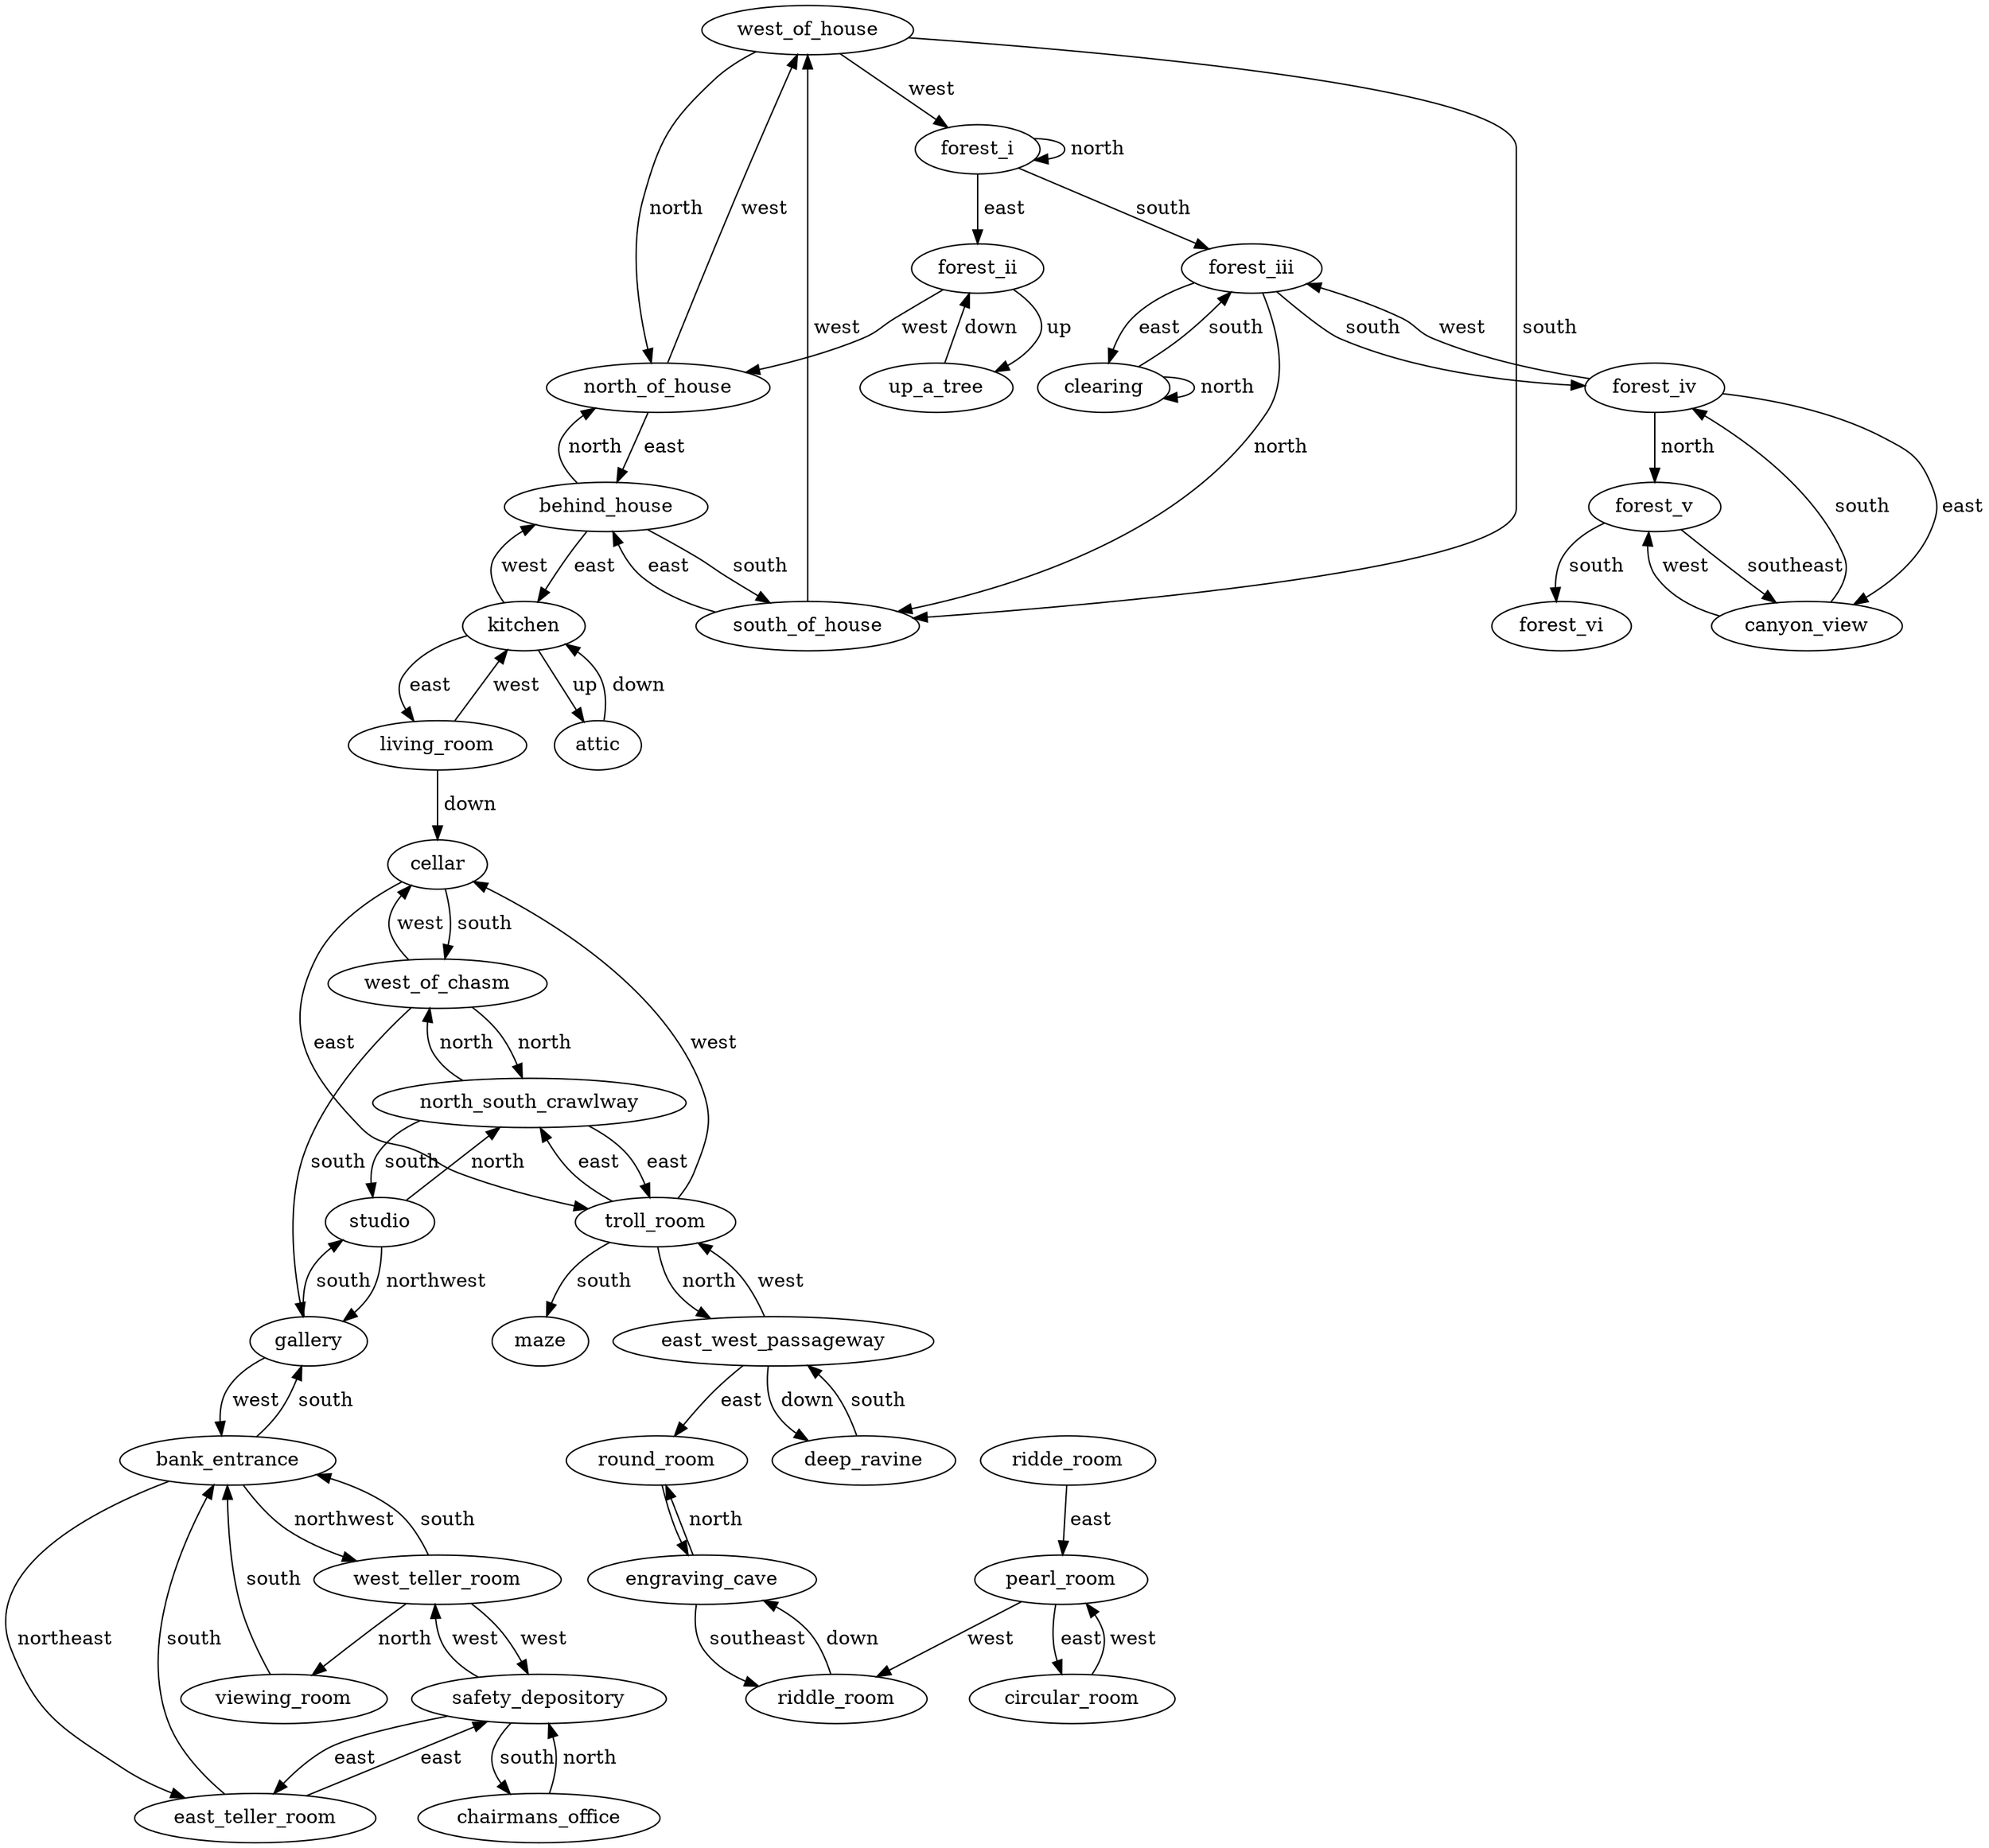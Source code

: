 digraph zork {
    west_of_house -> north_of_house [label=" north"];
    west_of_house -> south_of_house [label=" south"];
    west_of_house -> forest_i [label=" west"];

    north_of_house -> behind_house [label=" east"];
    north_of_house -> west_of_house [label=" west"];

    behind_house -> south_of_house [label=" south"];
    behind_house -> north_of_house [label=" north"];
    behind_house -> kitchen [label=" east"];

    south_of_house -> west_of_house [label=" west"];
    south_of_house -> behind_house [label=" east"];

    forest_i -> forest_i [label=" north"];
    forest_i -> forest_ii [label=" east"];
    forest_i -> forest_iii [label=" south"];

    forest_ii -> up_a_tree [label=" up"];
    forest_ii -> north_of_house [label=" west"];

    up_a_tree -> forest_ii [label=" down"];

    forest_iii -> south_of_house [label=" north"];
    forest_iii -> clearing [label=" east"];
    forest_iii -> forest_iv [label=" south"];

    clearing -> clearing [label=" north"];
    clearing -> forest_iii [label=" south"];

    forest_iv -> canyon_view [label=" east"];
    forest_iv -> forest_iii [label=" west"];
    forest_iv -> forest_v [label=" north"];
    
    canyon_view -> forest_iv [label=" south"];
    canyon_view -> forest_v [label=" west"];

    forest_v -> canyon_view [label=" southeast"];
    forest_v -> forest_vi [label=" south"];

    kitchen -> behind_house [label=" west"];
    kitchen -> living_room [label=" east"];
    kitchen -> attic [label=" up"];

    living_room -> kitchen [label=" west"];
    living_room -> cellar [label=" down"];

    attic -> kitchen [label=" down"];

    cellar -> west_of_chasm [label=" south"];
    cellar -> troll_room [label=" east"];

    west_of_chasm -> gallery [label=" south"];
    west_of_chasm -> cellar [label=" west"];
    west_of_chasm -> north_south_crawlway [label=" north"];

    gallery -> studio [label=" south"];
    gallery -> bank_entrance [label=" west"];

    bank_entrance -> gallery [label=" south"];
    bank_entrance -> east_teller_room [label=" northeast"];
    bank_entrance -> west_teller_room [label=" northwest"];

    east_teller_room -> bank_entrance [label=" south"];
    east_teller_room -> safety_depository [label=" east"];

    safety_depository -> east_teller_room [label=" east"];
    safety_depository -> chairmans_office [label=" south"];
    safety_depository -> west_teller_room [label=" west"];

    chairmans_office -> safety_depository [label=" north"];

    west_teller_room -> bank_entrance [label=" south"];
    west_teller_room -> safety_depository [label=" west"];
    west_teller_room -> viewing_room [label=" north"];

    viewing_room -> bank_entrance [label=" south"];

    studio -> gallery [label=" northwest"];
    studio -> north_south_crawlway [label=" north"];

    north_south_crawlway -> studio [label=" south"];
    north_south_crawlway -> west_of_chasm [label=" north"];
    north_south_crawlway -> troll_room [label=" east"];

    troll_room -> cellar [label=" west"];
    troll_room -> north_south_crawlway [label=" east"];
    troll_room -> maze [label=" south"];
    troll_room -> east_west_passageway [label=" north"];

    east_west_passageway -> troll_room [label=" west"];
    east_west_passageway -> round_room [label=" east"];
    east_west_passageway -> deep_ravine [label=" down"];

    deep_ravine -> east_west_passageway [label=" south"];

    round_room -> engraving_cave

    engraving_cave -> round_room [label=" north"];
    engraving_cave -> riddle_room [label=" southeast"];

    riddle_room -> engraving_cave [label=" down"];
    ridde_room -> pearl_room [label=" east"];

    pearl_room -> riddle_room [label=" west"];
    pearl_room -> circular_room [label=" east"];

    circular_room -> pearl_room [label=" west"];
}
